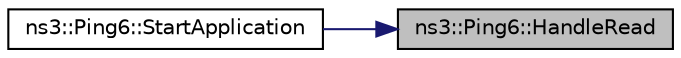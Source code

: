 digraph "ns3::Ping6::HandleRead"
{
 // LATEX_PDF_SIZE
  edge [fontname="Helvetica",fontsize="10",labelfontname="Helvetica",labelfontsize="10"];
  node [fontname="Helvetica",fontsize="10",shape=record];
  rankdir="RL";
  Node1 [label="ns3::Ping6::HandleRead",height=0.2,width=0.4,color="black", fillcolor="grey75", style="filled", fontcolor="black",tooltip="Receive method."];
  Node1 -> Node2 [dir="back",color="midnightblue",fontsize="10",style="solid",fontname="Helvetica"];
  Node2 [label="ns3::Ping6::StartApplication",height=0.2,width=0.4,color="black", fillcolor="white", style="filled",URL="$classns3_1_1_ping6.html#aa7b184cb61e3c3cb32aefa4d0407f521",tooltip="Start the application."];
}
